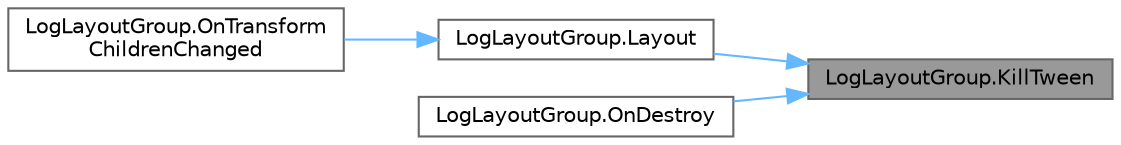 digraph "LogLayoutGroup.KillTween"
{
 // LATEX_PDF_SIZE
  bgcolor="transparent";
  edge [fontname=Helvetica,fontsize=10,labelfontname=Helvetica,labelfontsize=10];
  node [fontname=Helvetica,fontsize=10,shape=box,height=0.2,width=0.4];
  rankdir="RL";
  Node1 [id="Node000001",label="LogLayoutGroup.KillTween",height=0.2,width=0.4,color="gray40", fillcolor="grey60", style="filled", fontcolor="black",tooltip=" "];
  Node1 -> Node2 [id="edge1_Node000001_Node000002",dir="back",color="steelblue1",style="solid",tooltip=" "];
  Node2 [id="Node000002",label="LogLayoutGroup.Layout",height=0.2,width=0.4,color="grey40", fillcolor="white", style="filled",URL="$class_log_layout_group.html#a0c82d632a6f7265da286d7e2f02cabe8",tooltip="レイアウトを操作"];
  Node2 -> Node3 [id="edge2_Node000002_Node000003",dir="back",color="steelblue1",style="solid",tooltip=" "];
  Node3 [id="Node000003",label="LogLayoutGroup.OnTransform\lChildrenChanged",height=0.2,width=0.4,color="grey40", fillcolor="white", style="filled",URL="$class_log_layout_group.html#a10701a455a8f2271cd4b1e954b8bbfe8",tooltip=" "];
  Node1 -> Node4 [id="edge3_Node000001_Node000004",dir="back",color="steelblue1",style="solid",tooltip=" "];
  Node4 [id="Node000004",label="LogLayoutGroup.OnDestroy",height=0.2,width=0.4,color="grey40", fillcolor="white", style="filled",URL="$class_log_layout_group.html#a6a88e96d0d20bf0f439c35ed48bc5a94",tooltip=" "];
}
